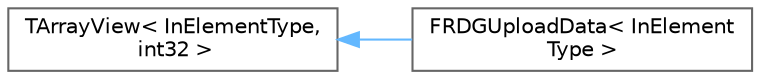 digraph "Graphical Class Hierarchy"
{
 // INTERACTIVE_SVG=YES
 // LATEX_PDF_SIZE
  bgcolor="transparent";
  edge [fontname=Helvetica,fontsize=10,labelfontname=Helvetica,labelfontsize=10];
  node [fontname=Helvetica,fontsize=10,shape=box,height=0.2,width=0.4];
  rankdir="LR";
  Node0 [id="Node000000",label="TArrayView\< InElementType,\l int32 \>",height=0.2,width=0.4,color="grey40", fillcolor="white", style="filled",URL="$db/d13/classTArrayView.html",tooltip=" "];
  Node0 -> Node1 [id="edge6123_Node000000_Node000001",dir="back",color="steelblue1",style="solid",tooltip=" "];
  Node1 [id="Node000001",label="FRDGUploadData\< InElement\lType \>",height=0.2,width=0.4,color="grey40", fillcolor="white", style="filled",URL="$db/d24/structFRDGUploadData.html",tooltip="Helper class to allocate data from a GraphBuilder in order to upload said data to an RDG resource."];
}
